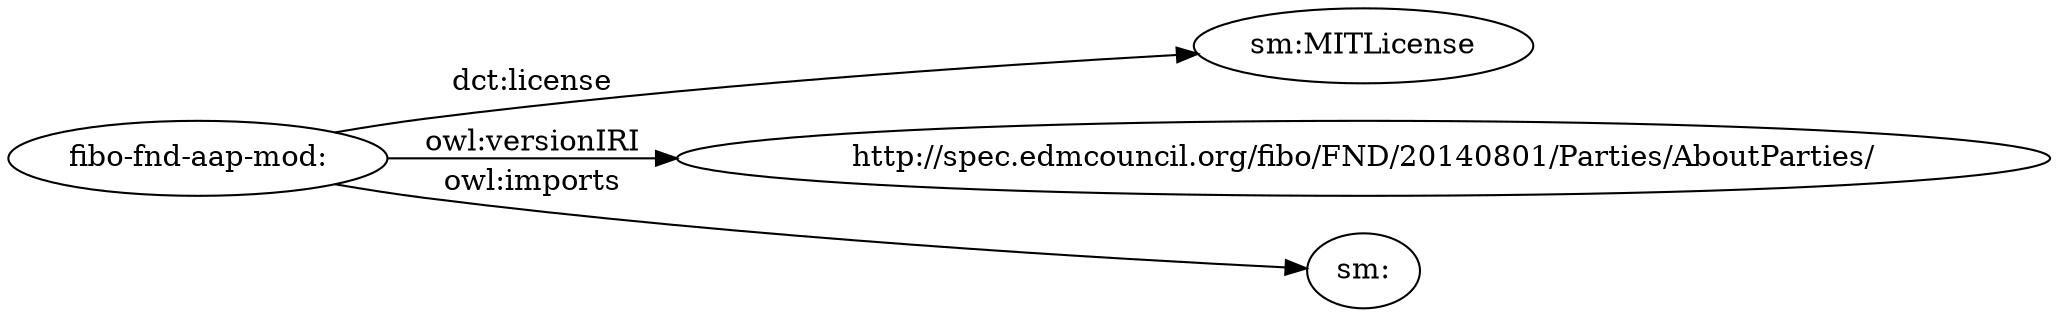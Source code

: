 digraph ar2dtool_diagram { 
rankdir=LR;
size="1501"
	"fibo-fnd-aap-mod:" -> "sm:MITLicense" [ label = "dct:license" ];
	"fibo-fnd-aap-mod:" -> "http://spec.edmcouncil.org/fibo/FND/20140801/Parties/AboutParties/" [ label = "owl:versionIRI" ];
	"fibo-fnd-aap-mod:" -> "sm:" [ label = "owl:imports" ];

}

